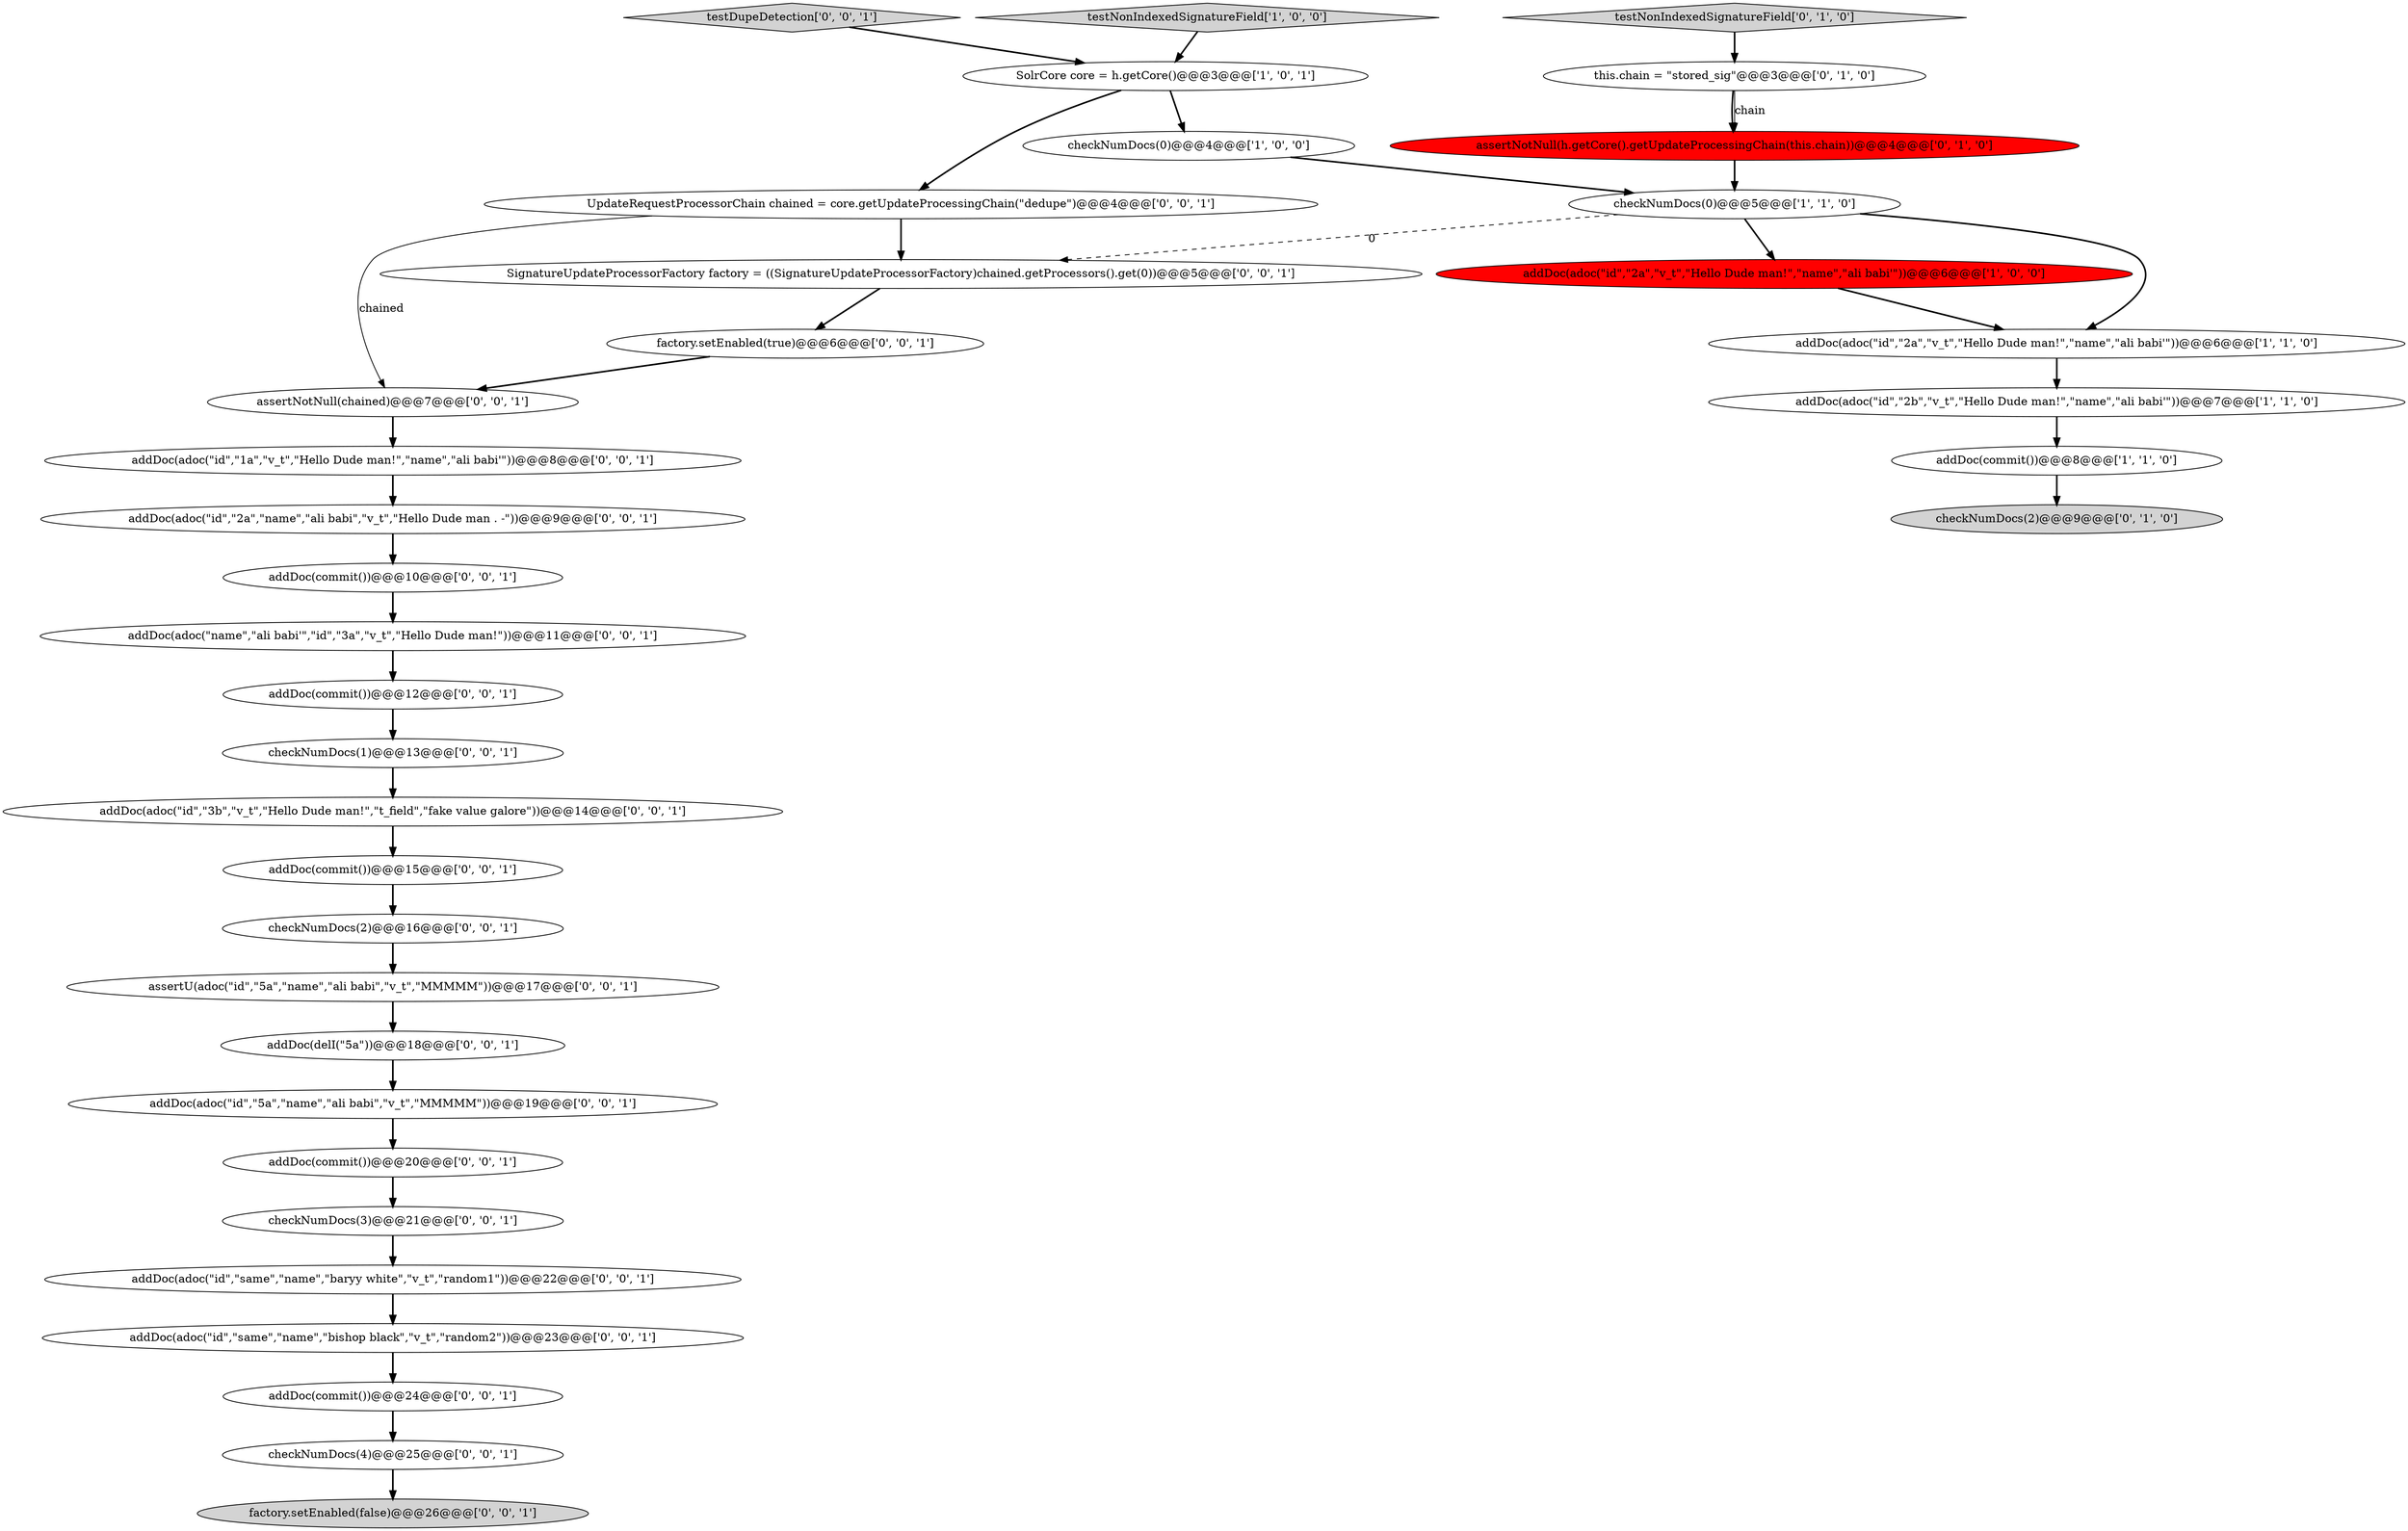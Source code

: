 digraph {
0 [style = filled, label = "addDoc(adoc(\"id\",\"2b\",\"v_t\",\"Hello Dude man!\",\"name\",\"ali babi'\"))@@@7@@@['1', '1', '0']", fillcolor = white, shape = ellipse image = "AAA0AAABBB1BBB"];
34 [style = filled, label = "addDoc(adoc(\"id\",\"2a\",\"name\",\"ali babi\",\"v_t\",\"Hello Dude man . -\"))@@@9@@@['0', '0', '1']", fillcolor = white, shape = ellipse image = "AAA0AAABBB3BBB"];
18 [style = filled, label = "testDupeDetection['0', '0', '1']", fillcolor = lightgray, shape = diamond image = "AAA0AAABBB3BBB"];
35 [style = filled, label = "factory.setEnabled(true)@@@6@@@['0', '0', '1']", fillcolor = white, shape = ellipse image = "AAA0AAABBB3BBB"];
28 [style = filled, label = "addDoc(adoc(\"name\",\"ali babi'\",\"id\",\"3a\",\"v_t\",\"Hello Dude man!\"))@@@11@@@['0', '0', '1']", fillcolor = white, shape = ellipse image = "AAA0AAABBB3BBB"];
14 [style = filled, label = "addDoc(adoc(\"id\",\"3b\",\"v_t\",\"Hello Dude man!\",\"t_field\",\"fake value galore\"))@@@14@@@['0', '0', '1']", fillcolor = white, shape = ellipse image = "AAA0AAABBB3BBB"];
17 [style = filled, label = "addDoc(commit())@@@10@@@['0', '0', '1']", fillcolor = white, shape = ellipse image = "AAA0AAABBB3BBB"];
13 [style = filled, label = "addDoc(adoc(\"id\",\"1a\",\"v_t\",\"Hello Dude man!\",\"name\",\"ali babi'\"))@@@8@@@['0', '0', '1']", fillcolor = white, shape = ellipse image = "AAA0AAABBB3BBB"];
10 [style = filled, label = "testNonIndexedSignatureField['0', '1', '0']", fillcolor = lightgray, shape = diamond image = "AAA0AAABBB2BBB"];
5 [style = filled, label = "addDoc(commit())@@@8@@@['1', '1', '0']", fillcolor = white, shape = ellipse image = "AAA0AAABBB1BBB"];
27 [style = filled, label = "checkNumDocs(1)@@@13@@@['0', '0', '1']", fillcolor = white, shape = ellipse image = "AAA0AAABBB3BBB"];
8 [style = filled, label = "assertNotNull(h.getCore().getUpdateProcessingChain(this.chain))@@@4@@@['0', '1', '0']", fillcolor = red, shape = ellipse image = "AAA1AAABBB2BBB"];
6 [style = filled, label = "SolrCore core = h.getCore()@@@3@@@['1', '0', '1']", fillcolor = white, shape = ellipse image = "AAA0AAABBB1BBB"];
1 [style = filled, label = "addDoc(adoc(\"id\",\"2a\",\"v_t\",\"Hello Dude man!\",\"name\",\"ali babi'\"))@@@6@@@['1', '0', '0']", fillcolor = red, shape = ellipse image = "AAA1AAABBB1BBB"];
4 [style = filled, label = "addDoc(adoc(\"id\",\"2a\",\"v_t\",\"Hello Dude man!\",\"name\",\"ali babi'\"))@@@6@@@['1', '1', '0']", fillcolor = white, shape = ellipse image = "AAA0AAABBB1BBB"];
16 [style = filled, label = "addDoc(commit())@@@12@@@['0', '0', '1']", fillcolor = white, shape = ellipse image = "AAA0AAABBB3BBB"];
2 [style = filled, label = "testNonIndexedSignatureField['1', '0', '0']", fillcolor = lightgray, shape = diamond image = "AAA0AAABBB1BBB"];
21 [style = filled, label = "checkNumDocs(3)@@@21@@@['0', '0', '1']", fillcolor = white, shape = ellipse image = "AAA0AAABBB3BBB"];
29 [style = filled, label = "addDoc(commit())@@@24@@@['0', '0', '1']", fillcolor = white, shape = ellipse image = "AAA0AAABBB3BBB"];
32 [style = filled, label = "factory.setEnabled(false)@@@26@@@['0', '0', '1']", fillcolor = lightgray, shape = ellipse image = "AAA0AAABBB3BBB"];
23 [style = filled, label = "addDoc(commit())@@@20@@@['0', '0', '1']", fillcolor = white, shape = ellipse image = "AAA0AAABBB3BBB"];
24 [style = filled, label = "addDoc(delI(\"5a\"))@@@18@@@['0', '0', '1']", fillcolor = white, shape = ellipse image = "AAA0AAABBB3BBB"];
30 [style = filled, label = "addDoc(adoc(\"id\",\"same\",\"name\",\"bishop black\",\"v_t\",\"random2\"))@@@23@@@['0', '0', '1']", fillcolor = white, shape = ellipse image = "AAA0AAABBB3BBB"];
9 [style = filled, label = "this.chain = \"stored_sig\"@@@3@@@['0', '1', '0']", fillcolor = white, shape = ellipse image = "AAA0AAABBB2BBB"];
25 [style = filled, label = "addDoc(adoc(\"id\",\"5a\",\"name\",\"ali babi\",\"v_t\",\"MMMMM\"))@@@19@@@['0', '0', '1']", fillcolor = white, shape = ellipse image = "AAA0AAABBB3BBB"];
12 [style = filled, label = "UpdateRequestProcessorChain chained = core.getUpdateProcessingChain(\"dedupe\")@@@4@@@['0', '0', '1']", fillcolor = white, shape = ellipse image = "AAA0AAABBB3BBB"];
20 [style = filled, label = "checkNumDocs(2)@@@16@@@['0', '0', '1']", fillcolor = white, shape = ellipse image = "AAA0AAABBB3BBB"];
26 [style = filled, label = "assertNotNull(chained)@@@7@@@['0', '0', '1']", fillcolor = white, shape = ellipse image = "AAA0AAABBB3BBB"];
11 [style = filled, label = "checkNumDocs(2)@@@9@@@['0', '1', '0']", fillcolor = lightgray, shape = ellipse image = "AAA0AAABBB2BBB"];
33 [style = filled, label = "SignatureUpdateProcessorFactory factory = ((SignatureUpdateProcessorFactory)chained.getProcessors().get(0))@@@5@@@['0', '0', '1']", fillcolor = white, shape = ellipse image = "AAA0AAABBB3BBB"];
22 [style = filled, label = "addDoc(commit())@@@15@@@['0', '0', '1']", fillcolor = white, shape = ellipse image = "AAA0AAABBB3BBB"];
7 [style = filled, label = "checkNumDocs(0)@@@5@@@['1', '1', '0']", fillcolor = white, shape = ellipse image = "AAA0AAABBB1BBB"];
15 [style = filled, label = "assertU(adoc(\"id\",\"5a\",\"name\",\"ali babi\",\"v_t\",\"MMMMM\"))@@@17@@@['0', '0', '1']", fillcolor = white, shape = ellipse image = "AAA0AAABBB3BBB"];
3 [style = filled, label = "checkNumDocs(0)@@@4@@@['1', '0', '0']", fillcolor = white, shape = ellipse image = "AAA0AAABBB1BBB"];
19 [style = filled, label = "addDoc(adoc(\"id\",\"same\",\"name\",\"baryy white\",\"v_t\",\"random1\"))@@@22@@@['0', '0', '1']", fillcolor = white, shape = ellipse image = "AAA0AAABBB3BBB"];
31 [style = filled, label = "checkNumDocs(4)@@@25@@@['0', '0', '1']", fillcolor = white, shape = ellipse image = "AAA0AAABBB3BBB"];
6->3 [style = bold, label=""];
13->34 [style = bold, label=""];
1->4 [style = bold, label=""];
33->35 [style = bold, label=""];
7->1 [style = bold, label=""];
16->27 [style = bold, label=""];
27->14 [style = bold, label=""];
21->19 [style = bold, label=""];
12->26 [style = solid, label="chained"];
2->6 [style = bold, label=""];
25->23 [style = bold, label=""];
31->32 [style = bold, label=""];
29->31 [style = bold, label=""];
14->22 [style = bold, label=""];
7->4 [style = bold, label=""];
9->8 [style = bold, label=""];
28->16 [style = bold, label=""];
30->29 [style = bold, label=""];
26->13 [style = bold, label=""];
8->7 [style = bold, label=""];
4->0 [style = bold, label=""];
17->28 [style = bold, label=""];
22->20 [style = bold, label=""];
3->7 [style = bold, label=""];
23->21 [style = bold, label=""];
18->6 [style = bold, label=""];
24->25 [style = bold, label=""];
15->24 [style = bold, label=""];
34->17 [style = bold, label=""];
12->33 [style = bold, label=""];
5->11 [style = bold, label=""];
10->9 [style = bold, label=""];
9->8 [style = solid, label="chain"];
7->33 [style = dashed, label="0"];
20->15 [style = bold, label=""];
35->26 [style = bold, label=""];
0->5 [style = bold, label=""];
19->30 [style = bold, label=""];
6->12 [style = bold, label=""];
}
